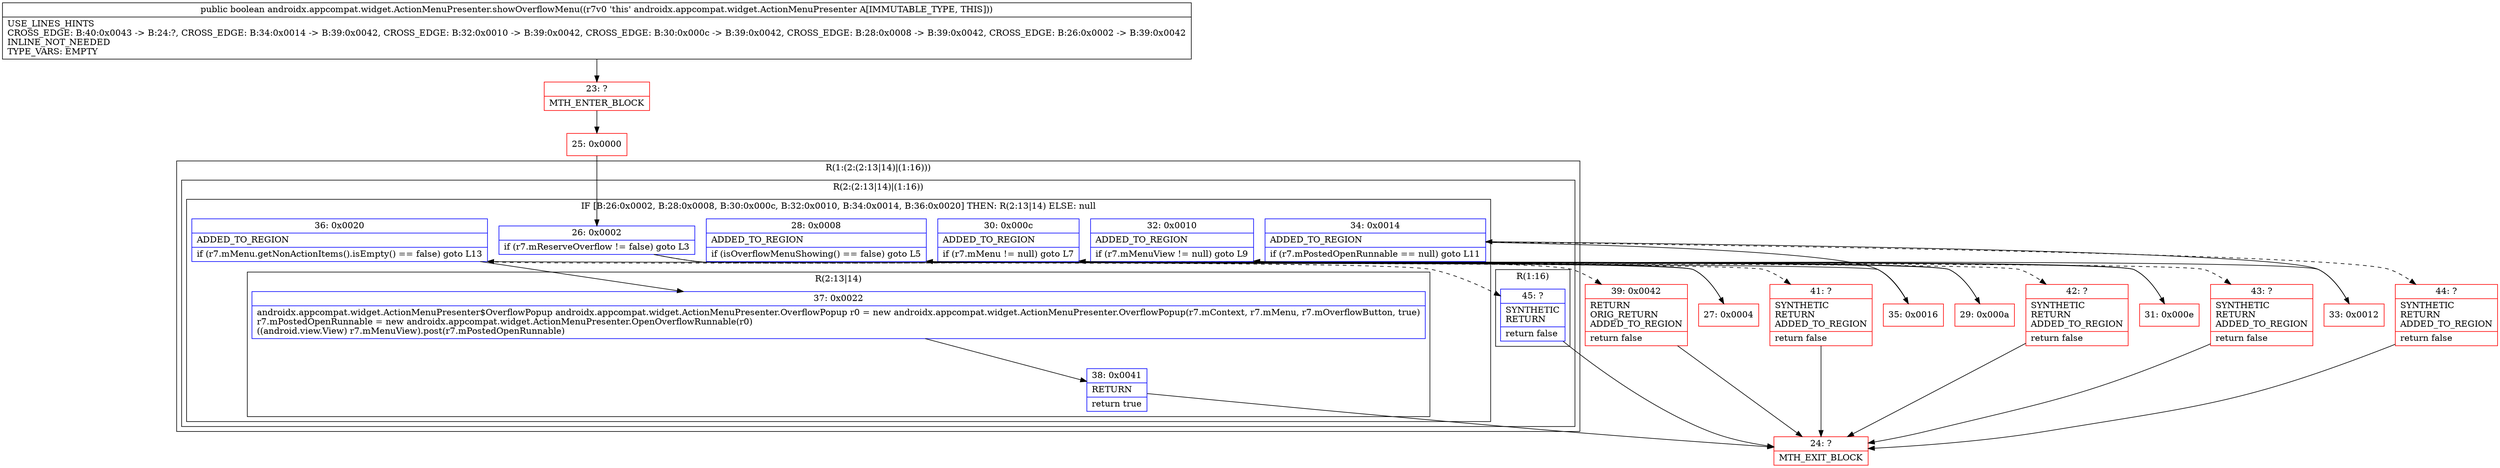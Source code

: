 digraph "CFG forandroidx.appcompat.widget.ActionMenuPresenter.showOverflowMenu()Z" {
subgraph cluster_Region_1214529538 {
label = "R(1:(2:(2:13|14)|(1:16)))";
node [shape=record,color=blue];
subgraph cluster_Region_916301456 {
label = "R(2:(2:13|14)|(1:16))";
node [shape=record,color=blue];
subgraph cluster_IfRegion_1645839562 {
label = "IF [B:26:0x0002, B:28:0x0008, B:30:0x000c, B:32:0x0010, B:34:0x0014, B:36:0x0020] THEN: R(2:13|14) ELSE: null";
node [shape=record,color=blue];
Node_26 [shape=record,label="{26\:\ 0x0002|if (r7.mReserveOverflow != false) goto L3\l}"];
Node_28 [shape=record,label="{28\:\ 0x0008|ADDED_TO_REGION\l|if (isOverflowMenuShowing() == false) goto L5\l}"];
Node_30 [shape=record,label="{30\:\ 0x000c|ADDED_TO_REGION\l|if (r7.mMenu != null) goto L7\l}"];
Node_32 [shape=record,label="{32\:\ 0x0010|ADDED_TO_REGION\l|if (r7.mMenuView != null) goto L9\l}"];
Node_34 [shape=record,label="{34\:\ 0x0014|ADDED_TO_REGION\l|if (r7.mPostedOpenRunnable == null) goto L11\l}"];
Node_36 [shape=record,label="{36\:\ 0x0020|ADDED_TO_REGION\l|if (r7.mMenu.getNonActionItems().isEmpty() == false) goto L13\l}"];
subgraph cluster_Region_314679978 {
label = "R(2:13|14)";
node [shape=record,color=blue];
Node_37 [shape=record,label="{37\:\ 0x0022|androidx.appcompat.widget.ActionMenuPresenter$OverflowPopup androidx.appcompat.widget.ActionMenuPresenter.OverflowPopup r0 = new androidx.appcompat.widget.ActionMenuPresenter.OverflowPopup(r7.mContext, r7.mMenu, r7.mOverflowButton, true)\lr7.mPostedOpenRunnable = new androidx.appcompat.widget.ActionMenuPresenter.OpenOverflowRunnable(r0)\l((android.view.View) r7.mMenuView).post(r7.mPostedOpenRunnable)\l}"];
Node_38 [shape=record,label="{38\:\ 0x0041|RETURN\l|return true\l}"];
}
}
subgraph cluster_Region_2048237387 {
label = "R(1:16)";
node [shape=record,color=blue];
Node_45 [shape=record,label="{45\:\ ?|SYNTHETIC\lRETURN\l|return false\l}"];
}
}
}
Node_23 [shape=record,color=red,label="{23\:\ ?|MTH_ENTER_BLOCK\l}"];
Node_25 [shape=record,color=red,label="{25\:\ 0x0000}"];
Node_27 [shape=record,color=red,label="{27\:\ 0x0004}"];
Node_29 [shape=record,color=red,label="{29\:\ 0x000a}"];
Node_31 [shape=record,color=red,label="{31\:\ 0x000e}"];
Node_33 [shape=record,color=red,label="{33\:\ 0x0012}"];
Node_35 [shape=record,color=red,label="{35\:\ 0x0016}"];
Node_24 [shape=record,color=red,label="{24\:\ ?|MTH_EXIT_BLOCK\l}"];
Node_44 [shape=record,color=red,label="{44\:\ ?|SYNTHETIC\lRETURN\lADDED_TO_REGION\l|return false\l}"];
Node_43 [shape=record,color=red,label="{43\:\ ?|SYNTHETIC\lRETURN\lADDED_TO_REGION\l|return false\l}"];
Node_42 [shape=record,color=red,label="{42\:\ ?|SYNTHETIC\lRETURN\lADDED_TO_REGION\l|return false\l}"];
Node_41 [shape=record,color=red,label="{41\:\ ?|SYNTHETIC\lRETURN\lADDED_TO_REGION\l|return false\l}"];
Node_39 [shape=record,color=red,label="{39\:\ 0x0042|RETURN\lORIG_RETURN\lADDED_TO_REGION\l|return false\l}"];
MethodNode[shape=record,label="{public boolean androidx.appcompat.widget.ActionMenuPresenter.showOverflowMenu((r7v0 'this' androidx.appcompat.widget.ActionMenuPresenter A[IMMUTABLE_TYPE, THIS]))  | USE_LINES_HINTS\lCROSS_EDGE: B:40:0x0043 \-\> B:24:?, CROSS_EDGE: B:34:0x0014 \-\> B:39:0x0042, CROSS_EDGE: B:32:0x0010 \-\> B:39:0x0042, CROSS_EDGE: B:30:0x000c \-\> B:39:0x0042, CROSS_EDGE: B:28:0x0008 \-\> B:39:0x0042, CROSS_EDGE: B:26:0x0002 \-\> B:39:0x0042\lINLINE_NOT_NEEDED\lTYPE_VARS: EMPTY\l}"];
MethodNode -> Node_23;Node_26 -> Node_27;
Node_26 -> Node_39[style=dashed];
Node_28 -> Node_29;
Node_28 -> Node_41[style=dashed];
Node_30 -> Node_31;
Node_30 -> Node_42[style=dashed];
Node_32 -> Node_33;
Node_32 -> Node_43[style=dashed];
Node_34 -> Node_35;
Node_34 -> Node_44[style=dashed];
Node_36 -> Node_37;
Node_36 -> Node_45[style=dashed];
Node_37 -> Node_38;
Node_38 -> Node_24;
Node_45 -> Node_24;
Node_23 -> Node_25;
Node_25 -> Node_26;
Node_27 -> Node_28;
Node_29 -> Node_30;
Node_31 -> Node_32;
Node_33 -> Node_34;
Node_35 -> Node_36;
Node_44 -> Node_24;
Node_43 -> Node_24;
Node_42 -> Node_24;
Node_41 -> Node_24;
Node_39 -> Node_24;
}

